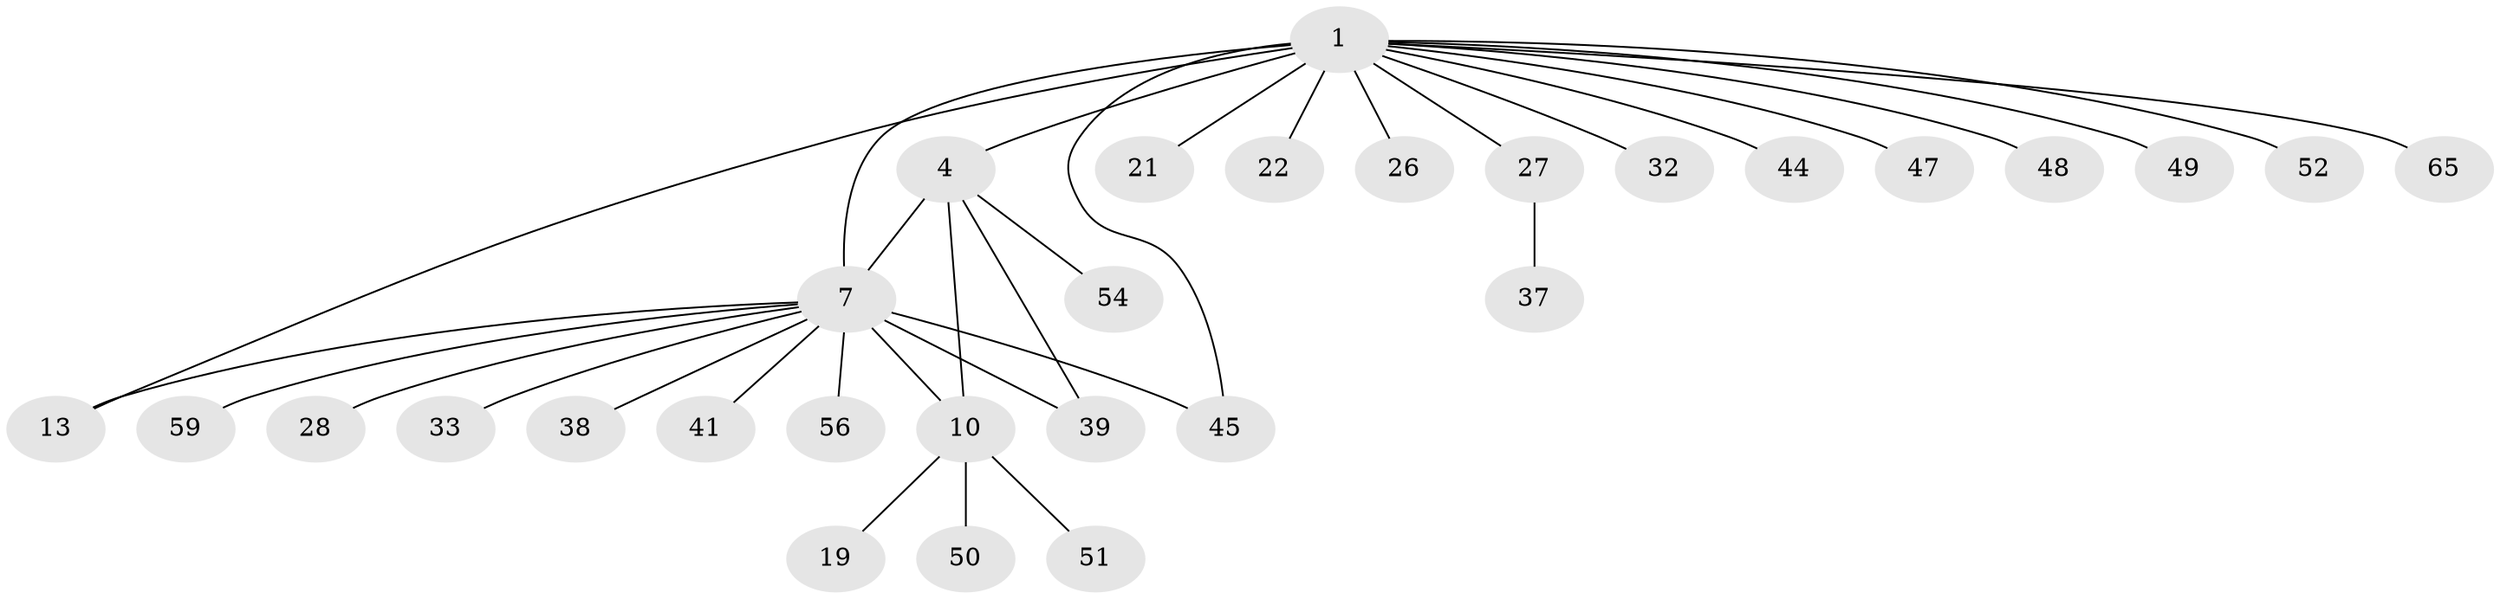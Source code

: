 // original degree distribution, {4: 0.07142857142857142, 8: 0.02857142857142857, 11: 0.014285714285714285, 5: 0.04285714285714286, 7: 0.04285714285714286, 3: 0.04285714285714286, 9: 0.014285714285714285, 1: 0.6142857142857143, 6: 0.014285714285714285, 2: 0.11428571428571428}
// Generated by graph-tools (version 1.1) at 2025/19/03/04/25 18:19:53]
// undirected, 29 vertices, 33 edges
graph export_dot {
graph [start="1"]
  node [color=gray90,style=filled];
  1 [super="+2+3+40"];
  4 [super="+62+5"];
  7 [super="+9+14+43+8"];
  10 [super="+34+12"];
  13 [super="+58+16+36"];
  19;
  21;
  22;
  26;
  27 [super="+67+30"];
  28;
  32 [super="+57"];
  33;
  37;
  38;
  39 [super="+68"];
  41;
  44;
  45;
  47;
  48;
  49;
  50 [super="+66"];
  51;
  52;
  54;
  56;
  59;
  65;
  1 -- 65;
  1 -- 7 [weight=4];
  1 -- 45;
  1 -- 32;
  1 -- 44;
  1 -- 13;
  1 -- 47;
  1 -- 48;
  1 -- 49;
  1 -- 52;
  1 -- 21;
  1 -- 22;
  1 -- 26;
  1 -- 27;
  1 -- 4;
  4 -- 7 [weight=2];
  4 -- 54;
  4 -- 39;
  4 -- 10;
  7 -- 39 [weight=2];
  7 -- 13;
  7 -- 33;
  7 -- 38;
  7 -- 41;
  7 -- 10 [weight=2];
  7 -- 45;
  7 -- 56;
  7 -- 59;
  7 -- 28;
  10 -- 51;
  10 -- 50;
  10 -- 19;
  27 -- 37;
}
